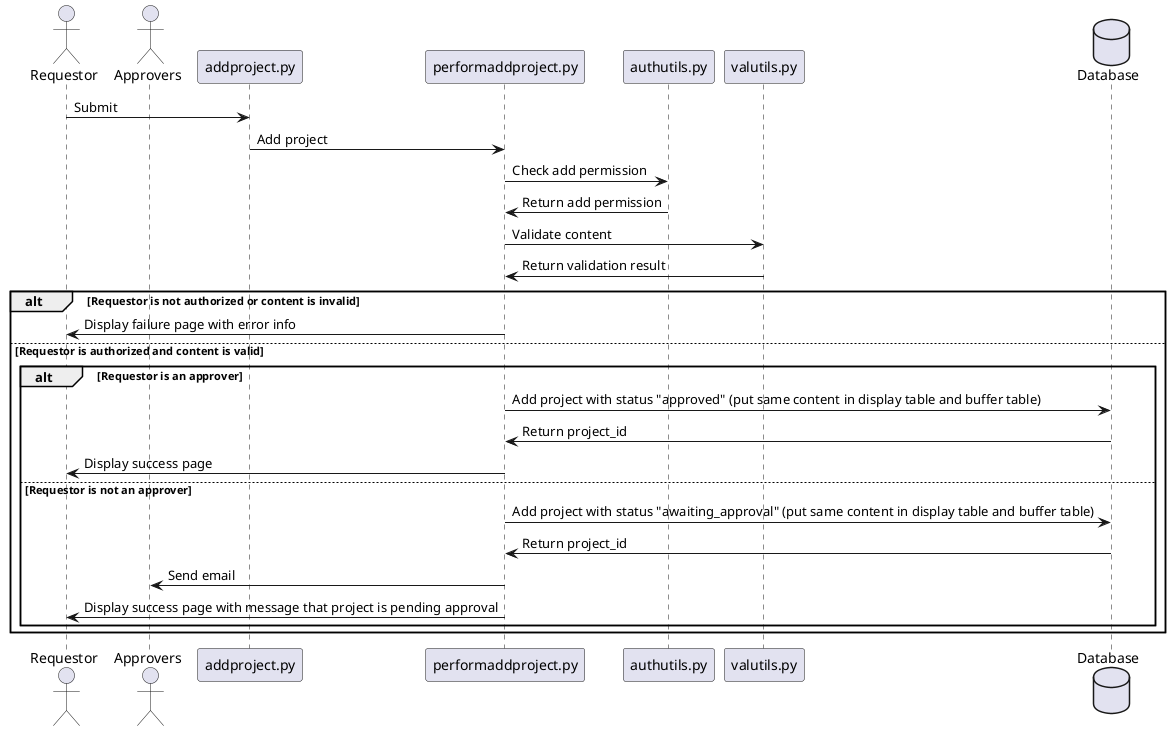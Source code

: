 @startuml
actor Requestor
actor Approvers
participant addproject.py
participant performaddproject.py
participant authutils.py
participant valutils.py
database Database

Requestor -> addproject.py : Submit
addproject.py -> performaddproject.py : Add project
performaddproject.py -> authutils.py : Check add permission
authutils.py -> performaddproject.py : Return add permission
performaddproject.py -> valutils.py : Validate content
valutils.py -> performaddproject.py : Return validation result

alt Requestor is not authorized or content is invalid

    performaddproject.py -> Requestor : Display failure page with error info

else Requestor is authorized and content is valid

    alt Requestor is an approver

        performaddproject.py -> Database : Add project with status "approved" (put same content in display table and buffer table)
        Database -> performaddproject.py : Return project_id
        performaddproject.py -> Requestor : Display success page

    else Requestor is not an approver

        performaddproject.py -> Database : Add project with status "awaiting_approval" (put same content in display table and buffer table)
        Database -> performaddproject.py : Return project_id
        performaddproject.py -> Approvers : Send email
        performaddproject.py -> Requestor : Display success page with message that project is pending approval

    end

end
@enduml
